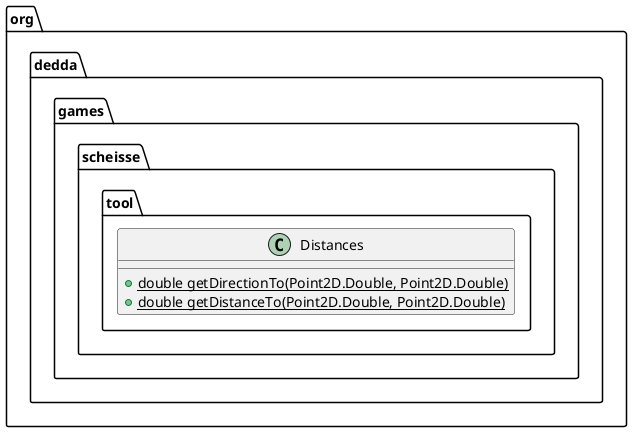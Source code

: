 @startuml
class org.dedda.games.scheisse.tool.Distances{
    + {static} double getDirectionTo(Point2D.Double, Point2D.Double)
    + {static} double getDistanceTo(Point2D.Double, Point2D.Double)
}
@enduml